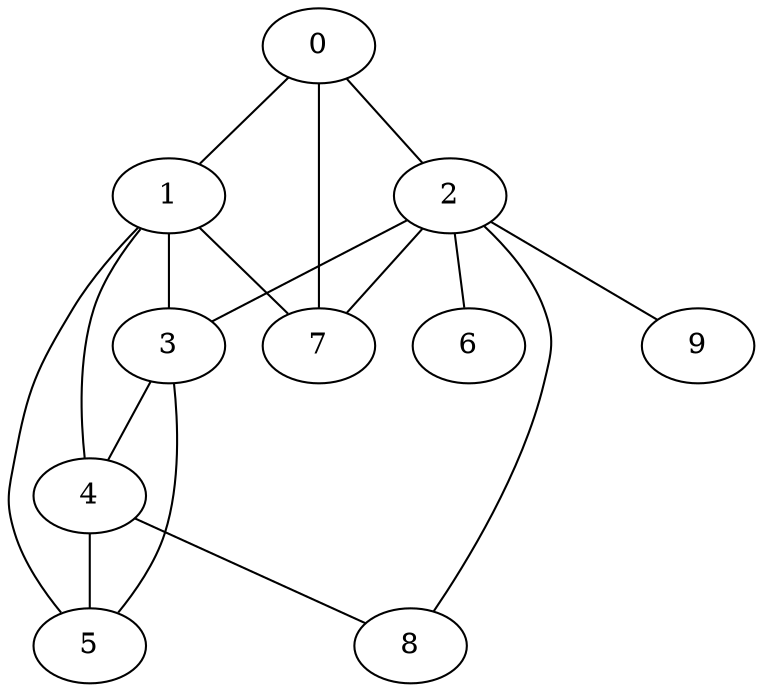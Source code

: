 
graph graphname {
    0 -- 1
0 -- 2
0 -- 7
1 -- 3
1 -- 4
1 -- 5
1 -- 7
2 -- 8
2 -- 9
2 -- 6
2 -- 7
2 -- 3
3 -- 4
3 -- 5
4 -- 8
4 -- 5

}
